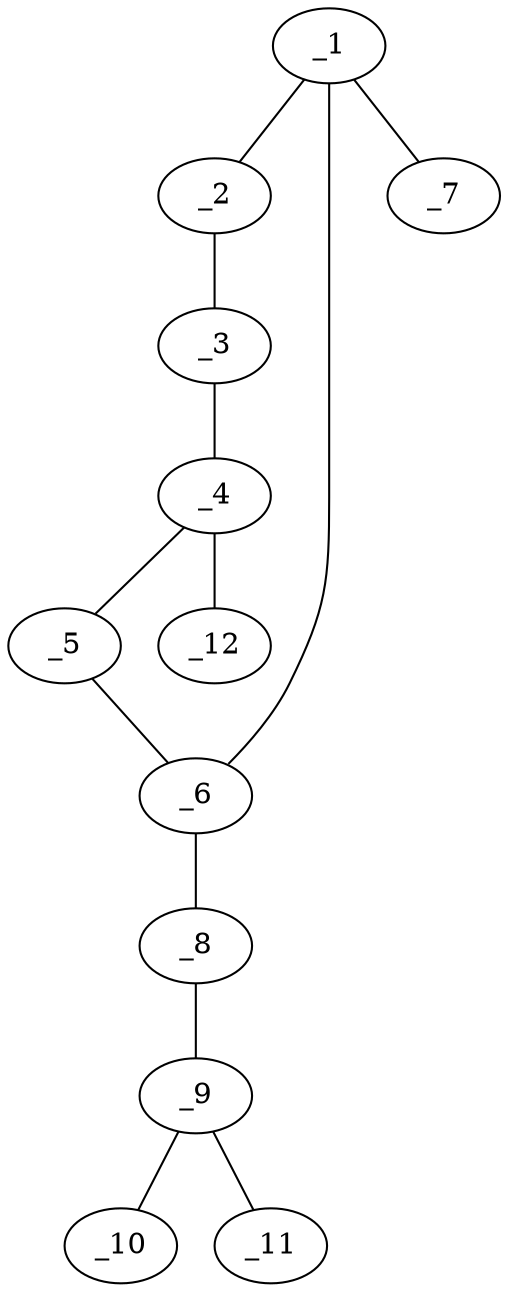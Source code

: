 graph molid635820 {
	_1	 [charge=0,
		chem=1,
		symbol="C  ",
		x="2.866",
		y="-0.75"];
	_2	 [charge=0,
		chem=1,
		symbol="C  ",
		x="2.866",
		y="-1.75"];
	_1 -- _2	 [valence=1];
	_6	 [charge=0,
		chem=1,
		symbol="C  ",
		x="3.7321",
		y="-0.25"];
	_1 -- _6	 [valence=2];
	_7	 [charge=0,
		chem=7,
		symbol="Cl ",
		x=2,
		y="-0.25"];
	_1 -- _7	 [valence=1];
	_3	 [charge=0,
		chem=1,
		symbol="C  ",
		x="3.732",
		y="-2.25"];
	_2 -- _3	 [valence=2];
	_4	 [charge=0,
		chem=1,
		symbol="C  ",
		x="4.5981",
		y="-1.75"];
	_3 -- _4	 [valence=1];
	_5	 [charge=0,
		chem=1,
		symbol="C  ",
		x="4.5981",
		y="-0.75"];
	_4 -- _5	 [valence=2];
	_12	 [charge=0,
		chem=7,
		symbol="Cl ",
		x="5.4641",
		y="-2.25"];
	_4 -- _12	 [valence=1];
	_5 -- _6	 [valence=1];
	_8	 [charge=0,
		chem=4,
		symbol="N  ",
		x="3.7321",
		y="0.75"];
	_6 -- _8	 [valence=1];
	_9	 [charge=0,
		chem=1,
		symbol="C  ",
		x="4.5981",
		y="1.25"];
	_8 -- _9	 [valence=1];
	_10	 [charge=0,
		chem=5,
		symbol="S  ",
		x="4.5981",
		y="2.25"];
	_9 -- _10	 [valence=2];
	_11	 [charge=0,
		chem=4,
		symbol="N  ",
		x="5.4641",
		y="0.75"];
	_9 -- _11	 [valence=1];
}
